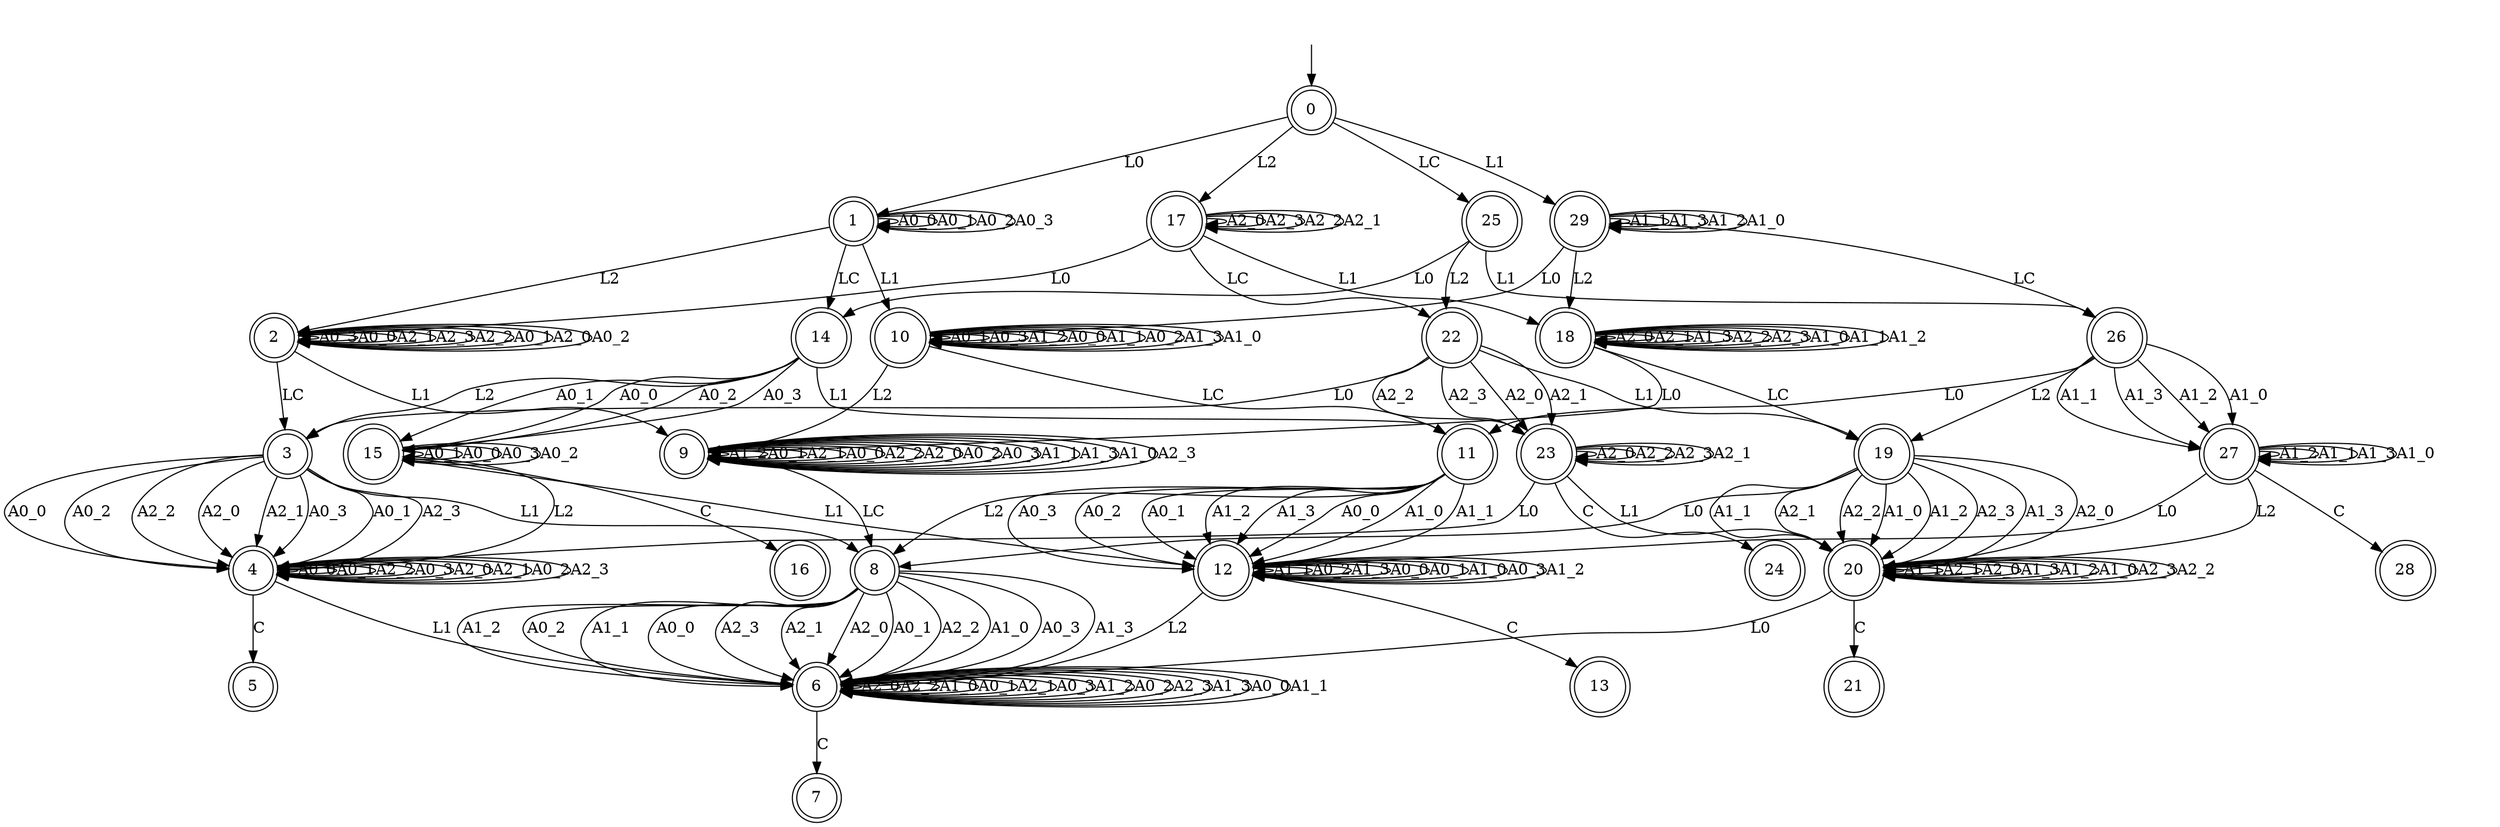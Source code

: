digraph G {
  0 [ shape="doublecircle" label="0" ];
  1 [ shape="doublecircle" label="1" ];
  2 [ shape="doublecircle" label="2" ];
  3 [ shape="doublecircle" label="3" ];
  4 [ shape="doublecircle" label="4" ];
  5 [ shape="doublecircle" label="5" ];
  6 [ shape="doublecircle" label="6" ];
  7 [ shape="doublecircle" label="7" ];
  8 [ shape="doublecircle" label="8" ];
  9 [ shape="doublecircle" label="9" ];
  10 [ shape="doublecircle" label="10" ];
  11 [ shape="doublecircle" label="11" ];
  12 [ shape="doublecircle" label="12" ];
  13 [ shape="doublecircle" label="13" ];
  14 [ shape="doublecircle" label="14" ];
  15 [ shape="doublecircle" label="15" ];
  16 [ shape="doublecircle" label="16" ];
  17 [ shape="doublecircle" label="17" ];
  18 [ shape="doublecircle" label="18" ];
  19 [ shape="doublecircle" label="19" ];
  20 [ shape="doublecircle" label="20" ];
  21 [ shape="doublecircle" label="21" ];
  22 [ shape="doublecircle" label="22" ];
  23 [ shape="doublecircle" label="23" ];
  24 [ shape="doublecircle" label="24" ];
  25 [ shape="doublecircle" label="25" ];
  26 [ shape="doublecircle" label="26" ];
  27 [ shape="doublecircle" label="27" ];
  28 [ shape="doublecircle" label="28" ];
  29 [ shape="doublecircle" label="29" ];
  0 -> 1 [ label="L0" ];
  1 -> 1 [ label="A0_0" ];
  1 -> 1 [ label="A0_1" ];
  1 -> 2 [ label="L2" ];
  2 -> 2 [ label="A0_3" ];
  2 -> 2 [ label="A0_0" ];
  2 -> 2 [ label="A2_1" ];
  2 -> 3 [ label="LC" ];
  3 -> 4 [ label="A0_1" ];
  4 -> 5 [ label="C" ];
  4 -> 4 [ label="A0_0" ];
  4 -> 4 [ label="A0_1" ];
  4 -> 4 [ label="A2_2" ];
  4 -> 4 [ label="A0_3" ];
  4 -> 6 [ label="L1" ];
  6 -> 6 [ label="A2_0" ];
  6 -> 6 [ label="A2_2" ];
  6 -> 6 [ label="A1_0" ];
  6 -> 6 [ label="A0_1" ];
  6 -> 7 [ label="C" ];
  6 -> 6 [ label="A2_1" ];
  6 -> 6 [ label="A0_3" ];
  6 -> 6 [ label="A1_2" ];
  6 -> 6 [ label="A0_2" ];
  6 -> 6 [ label="A2_3" ];
  6 -> 6 [ label="A1_3" ];
  6 -> 6 [ label="A0_0" ];
  6 -> 6 [ label="A1_1" ];
  4 -> 4 [ label="A2_0" ];
  4 -> 4 [ label="A2_1" ];
  4 -> 4 [ label="A0_2" ];
  4 -> 4 [ label="A2_3" ];
  3 -> 4 [ label="A2_3" ];
  3 -> 4 [ label="A0_0" ];
  3 -> 4 [ label="A0_2" ];
  3 -> 4 [ label="A2_2" ];
  3 -> 4 [ label="A2_0" ];
  3 -> 4 [ label="A2_1" ];
  3 -> 4 [ label="A0_3" ];
  3 -> 8 [ label="L1" ];
  8 -> 6 [ label="A1_2" ];
  8 -> 6 [ label="A0_2" ];
  8 -> 6 [ label="A1_1" ];
  8 -> 6 [ label="A0_0" ];
  8 -> 6 [ label="A2_3" ];
  8 -> 6 [ label="A2_1" ];
  8 -> 6 [ label="A2_0" ];
  8 -> 6 [ label="A0_1" ];
  8 -> 6 [ label="A2_2" ];
  8 -> 6 [ label="A1_0" ];
  8 -> 6 [ label="A0_3" ];
  8 -> 6 [ label="A1_3" ];
  2 -> 2 [ label="A2_3" ];
  2 -> 2 [ label="A2_2" ];
  2 -> 9 [ label="L1" ];
  9 -> 9 [ label="A1_2" ];
  9 -> 9 [ label="A0_1" ];
  9 -> 9 [ label="A2_1" ];
  9 -> 9 [ label="A0_0" ];
  9 -> 9 [ label="A2_2" ];
  9 -> 9 [ label="A2_0" ];
  9 -> 9 [ label="A0_2" ];
  9 -> 8 [ label="LC" ];
  9 -> 9 [ label="A0_3" ];
  9 -> 9 [ label="A1_1" ];
  9 -> 9 [ label="A1_3" ];
  9 -> 9 [ label="A1_0" ];
  9 -> 9 [ label="A2_3" ];
  2 -> 2 [ label="A0_1" ];
  2 -> 2 [ label="A2_0" ];
  2 -> 2 [ label="A0_2" ];
  1 -> 10 [ label="L1" ];
  10 -> 10 [ label="A0_1" ];
  10 -> 10 [ label="A0_3" ];
  10 -> 11 [ label="LC" ];
  11 -> 12 [ label="A0_3" ];
  12 -> 12 [ label="A1_1" ];
  12 -> 12 [ label="A0_2" ];
  12 -> 12 [ label="A1_3" ];
  12 -> 12 [ label="A0_0" ];
  12 -> 12 [ label="A0_1" ];
  12 -> 13 [ label="C" ];
  12 -> 12 [ label="A1_0" ];
  12 -> 6 [ label="L2" ];
  12 -> 12 [ label="A0_3" ];
  12 -> 12 [ label="A1_2" ];
  11 -> 12 [ label="A0_2" ];
  11 -> 8 [ label="L2" ];
  11 -> 12 [ label="A0_1" ];
  11 -> 12 [ label="A1_2" ];
  11 -> 12 [ label="A1_3" ];
  11 -> 12 [ label="A0_0" ];
  11 -> 12 [ label="A1_0" ];
  11 -> 12 [ label="A1_1" ];
  10 -> 10 [ label="A1_2" ];
  10 -> 10 [ label="A0_0" ];
  10 -> 10 [ label="A1_1" ];
  10 -> 9 [ label="L2" ];
  10 -> 10 [ label="A0_2" ];
  10 -> 10 [ label="A1_3" ];
  10 -> 10 [ label="A1_0" ];
  1 -> 1 [ label="A0_2" ];
  1 -> 1 [ label="A0_3" ];
  1 -> 14 [ label="LC" ];
  14 -> 15 [ label="A0_2" ];
  15 -> 15 [ label="A0_1" ];
  15 -> 15 [ label="A0_0" ];
  15 -> 15 [ label="A0_3" ];
  15 -> 4 [ label="L2" ];
  15 -> 16 [ label="C" ];
  15 -> 12 [ label="L1" ];
  15 -> 15 [ label="A0_2" ];
  14 -> 15 [ label="A0_3" ];
  14 -> 15 [ label="A0_1" ];
  14 -> 3 [ label="L2" ];
  14 -> 15 [ label="A0_0" ];
  14 -> 11 [ label="L1" ];
  0 -> 17 [ label="L2" ];
  17 -> 2 [ label="L0" ];
  17 -> 17 [ label="A2_0" ];
  17 -> 17 [ label="A2_3" ];
  17 -> 17 [ label="A2_2" ];
  17 -> 17 [ label="A2_1" ];
  17 -> 18 [ label="L1" ];
  18 -> 18 [ label="A2_0" ];
  18 -> 9 [ label="L0" ];
  18 -> 18 [ label="A2_1" ];
  18 -> 18 [ label="A1_3" ];
  18 -> 18 [ label="A2_2" ];
  18 -> 19 [ label="LC" ];
  19 -> 20 [ label="A1_1" ];
  20 -> 20 [ label="A1_1" ];
  20 -> 20 [ label="A2_1" ];
  20 -> 20 [ label="A2_0" ];
  20 -> 20 [ label="A1_3" ];
  20 -> 20 [ label="A1_2" ];
  20 -> 6 [ label="L0" ];
  20 -> 20 [ label="A1_0" ];
  20 -> 20 [ label="A2_3" ];
  20 -> 20 [ label="A2_2" ];
  20 -> 21 [ label="C" ];
  19 -> 8 [ label="L0" ];
  19 -> 20 [ label="A2_1" ];
  19 -> 20 [ label="A2_2" ];
  19 -> 20 [ label="A1_0" ];
  19 -> 20 [ label="A1_2" ];
  19 -> 20 [ label="A2_3" ];
  19 -> 20 [ label="A1_3" ];
  19 -> 20 [ label="A2_0" ];
  18 -> 18 [ label="A2_3" ];
  18 -> 18 [ label="A1_0" ];
  18 -> 18 [ label="A1_1" ];
  18 -> 18 [ label="A1_2" ];
  17 -> 22 [ label="LC" ];
  22 -> 23 [ label="A2_0" ];
  23 -> 24 [ label="C" ];
  23 -> 23 [ label="A2_0" ];
  23 -> 20 [ label="L1" ];
  23 -> 23 [ label="A2_2" ];
  23 -> 23 [ label="A2_3" ];
  23 -> 23 [ label="A2_1" ];
  23 -> 4 [ label="L0" ];
  22 -> 23 [ label="A2_1" ];
  22 -> 23 [ label="A2_2" ];
  22 -> 3 [ label="L0" ];
  22 -> 23 [ label="A2_3" ];
  22 -> 19 [ label="L1" ];
  0 -> 25 [ label="LC" ];
  25 -> 14 [ label="L0" ];
  25 -> 22 [ label="L2" ];
  25 -> 26 [ label="L1" ];
  26 -> 19 [ label="L2" ];
  26 -> 11 [ label="L0" ];
  26 -> 27 [ label="A1_1" ];
  27 -> 12 [ label="L0" ];
  27 -> 27 [ label="A1_2" ];
  27 -> 20 [ label="L2" ];
  27 -> 28 [ label="C" ];
  27 -> 27 [ label="A1_1" ];
  27 -> 27 [ label="A1_3" ];
  27 -> 27 [ label="A1_0" ];
  26 -> 27 [ label="A1_3" ];
  26 -> 27 [ label="A1_2" ];
  26 -> 27 [ label="A1_0" ];
  0 -> 29 [ label="L1" ];
  29 -> 29 [ label="A1_1" ];
  29 -> 29 [ label="A1_3" ];
  29 -> 26 [ label="LC" ];
  29 -> 18 [ label="L2" ];
  29 -> 29 [ label="A1_2" ];
  29 -> 10 [ label="L0" ];
  29 -> 29 [ label="A1_0" ];
__start0 [label="", shape=none];
__start0 -> 0  [label=""];
}
